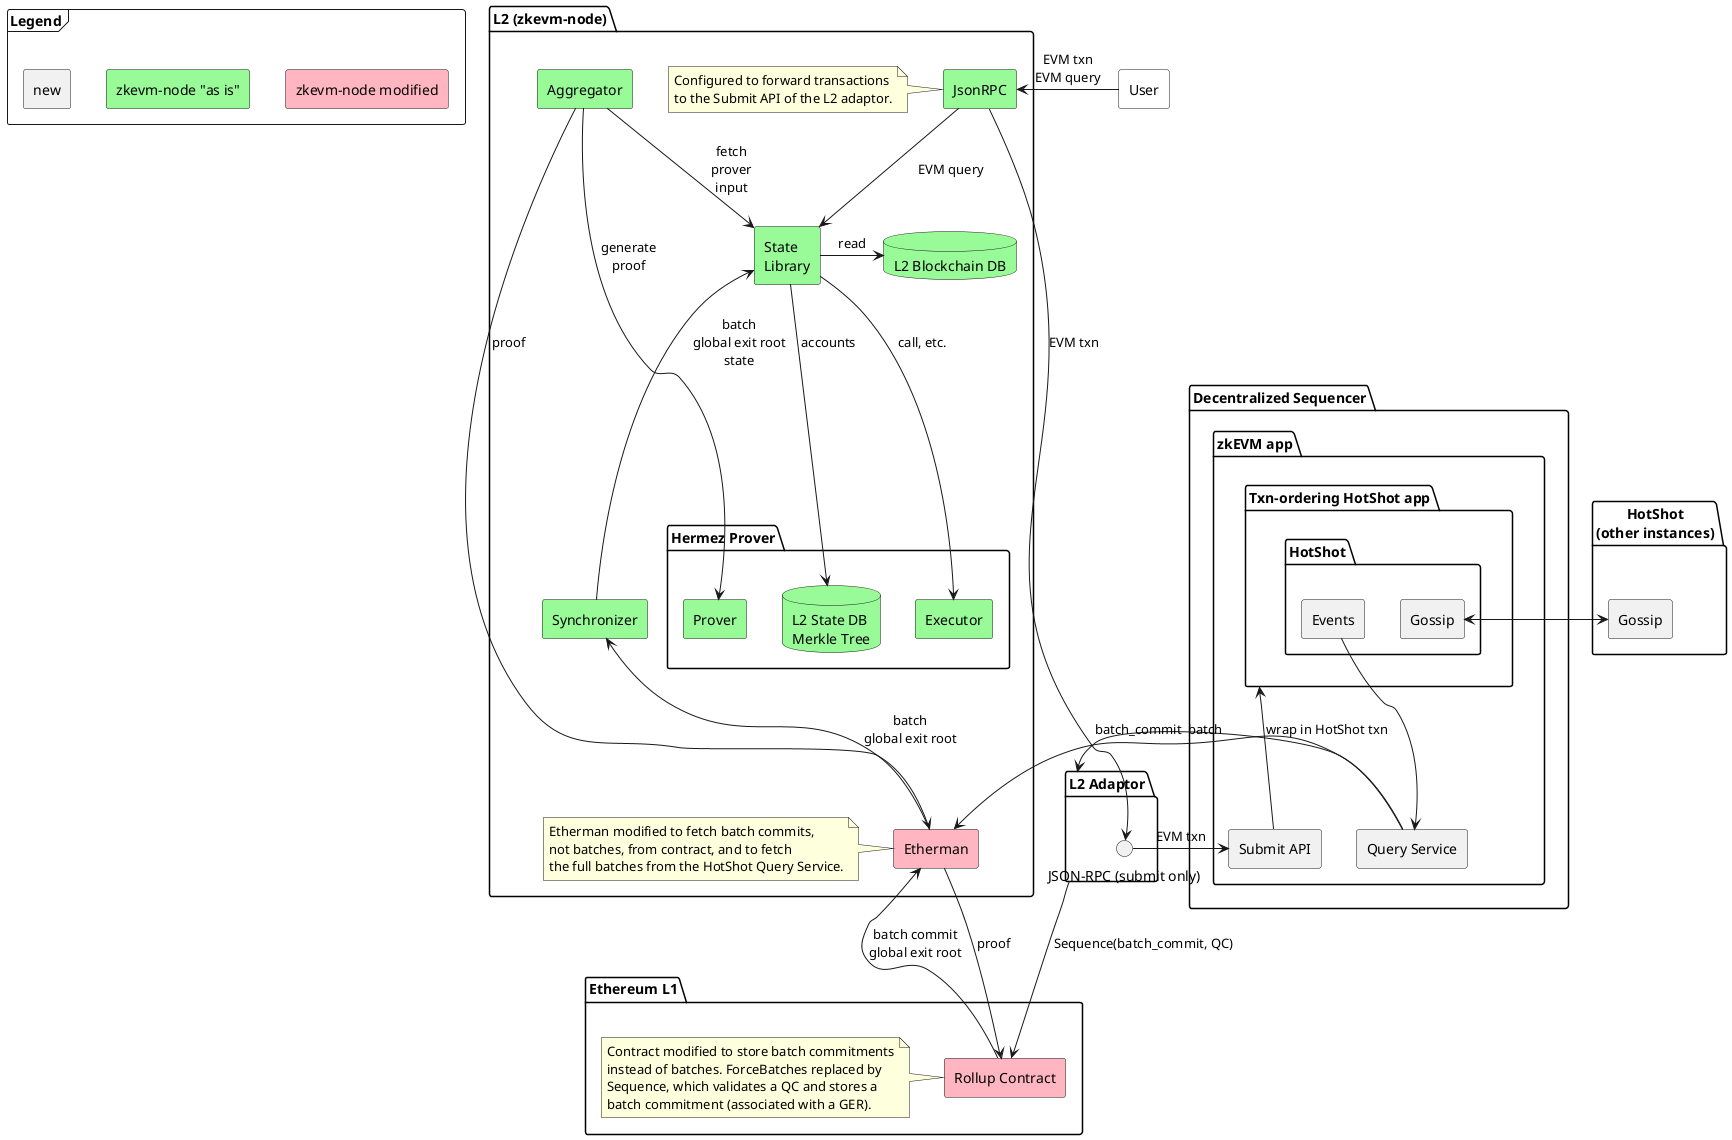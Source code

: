 @startuml
skinparam componentStyle rectangle

frame Legend {
  component "zkevm-node "as is"" as Original #PaleGreen
  component "zkevm-node modified" as Modified #LightPink
  component "new" as New
}

New -[hidden]r-> Original
Original -[hidden]r-> Modified

component User #White
package "HotShot\n(other instances)" as HotShotExternal {
  component "Gossip" as GossipExternal
}

package "Decentralized Sequencer" {
  package "zkEVM app" as zkApp {
    component "Query Service" as QueryService
    component "Submit API" as Submit
    package "Txn-ordering HotShot app" as App {
      package HotShot {
        component "Gossip" as GossipInternal
        component "Events" as HotShotEvents
      }
    }
  }
}

package "L2 Adaptor" as Adaptor {
  interface "JSON-RPC (submit only)" as AdaptorSubmit
}

package "Ethereum L1" as L1 {
  component "Rollup Contract" as Rollup #LightPink
  note left of Rollup
    Contract modified to store batch commitments
    instead of batches. ForceBatches replaced by
    Sequence, which validates a QC and stores a
    batch commitment (associated with a GER).
  end note
  ' component "Bridge L1" as BridgeL1 #PaleGreen
}


package "L2 (zkevm-node)" as L2 {
  component JsonRPC #PaleGreen
  note left of JsonRPC
    Configured to forward transactions
    to the Submit API of the L2 adaptor.
  end note
  database L2DB #PaleGreen [
    L2 Blockchain DB
  ]
  package "Hermez Prover" as HermezProver {
    component Prover #PaleGreen
    component Executor #PaleGreen
    database Tree #PaleGreen [
      L2 State DB
      Merkle Tree
    ]
  }
  'component "Bridge L2" as BridgeL2 #PaleGreen
  component Etherman #LightPink
  note left of Etherman
    Etherman modified to fetch batch commits,
    not batches, from contract, and to fetch
    the full batches from the HotShot Query Service.
  end note
  component Aggregator #PaleGreen
  component "State\nLibrary" as State #PaleGreen
  component Synchronizer #PaleGreen
}

User -> JsonRPC: EVM txn\nEVM query
'User -[hidden]> Submit
'positions the User box in a better place
'User -[hidden]> L2

JsonRPC -> AdaptorSubmit: EVM txn
AdaptorSubmit -> Submit: EVM txn

GossipInternal <-> GossipExternal

QueryService -> Adaptor: batch_commit
Adaptor -> Rollup: Sequence(batch_commit, QC)

JsonRPC --> State: EVM query

State -> L2DB: read
State --> Tree: accounts
State --> Executor: call, etc.

Aggregator --> State: fetch\nprover\ninput
Aggregator --> Etherman: proof
Aggregator --> Prover: generate\nproof
Etherman --> Rollup: proof
Etherman <- Rollup: batch commit\nglobal exit root
Etherman <- QueryService: batch
Synchronizer <-- Etherman: batch\nglobal exit root
State <-- Synchronizer: batch\nglobal exit root\nstate

' Prover ..> BridgeL2
' User --> BridgeL1
Submit -up-> App: wrap in HotShot txn
HotShotEvents -down-> QueryService

@enduml
